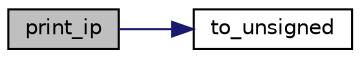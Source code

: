 digraph "print_ip"
{
  edge [fontname="Helvetica",fontsize="10",labelfontname="Helvetica",labelfontsize="10"];
  node [fontname="Helvetica",fontsize="10",shape=record];
  rankdir="LR";
  Node0 [label="print_ip",height=0.2,width=0.4,color="black", fillcolor="grey75", style="filled", fontcolor="black"];
  Node0 -> Node1 [color="midnightblue",fontsize="10",style="solid",fontname="Helvetica"];
  Node1 [label="to_unsigned",height=0.2,width=0.4,color="black", fillcolor="white", style="filled",URL="$print__ip_8hpp.html#ac9f7362840db116556459ec9c9373114"];
}
